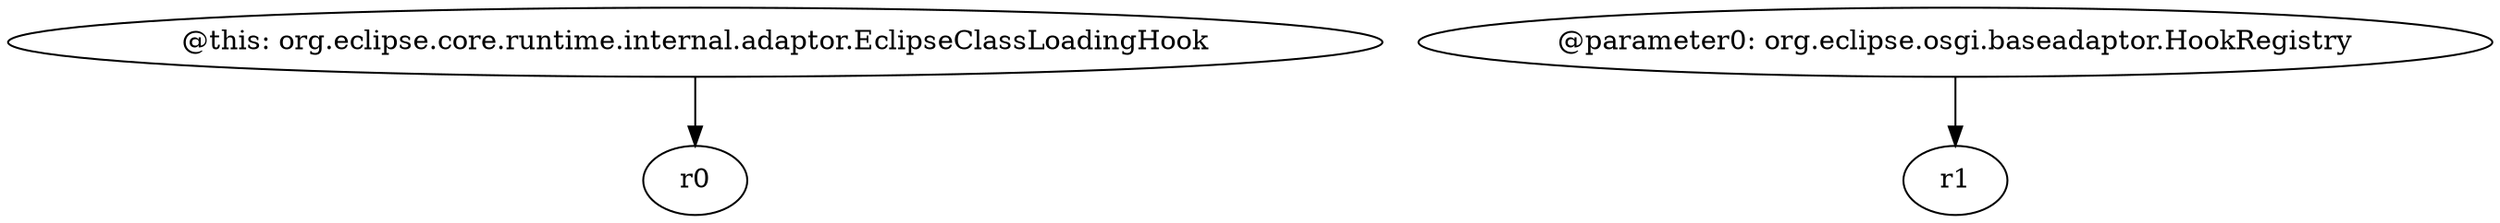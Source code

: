 digraph g {
0[label="@this: org.eclipse.core.runtime.internal.adaptor.EclipseClassLoadingHook"]
1[label="r0"]
0->1[label=""]
2[label="@parameter0: org.eclipse.osgi.baseadaptor.HookRegistry"]
3[label="r1"]
2->3[label=""]
}